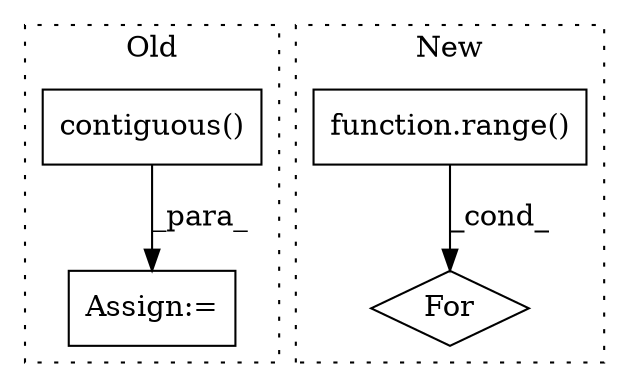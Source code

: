 digraph G {
subgraph cluster0 {
1 [label="contiguous()" a="75" s="7277" l="39" shape="box"];
4 [label="Assign:=" a="68" s="8081" l="16" shape="box"];
label = "Old";
style="dotted";
}
subgraph cluster1 {
2 [label="function.range()" a="75" s="9849,9856" l="6,1" shape="box"];
3 [label="For" a="107" s="9840,9857" l="4,18" shape="diamond"];
label = "New";
style="dotted";
}
1 -> 4 [label="_para_"];
2 -> 3 [label="_cond_"];
}